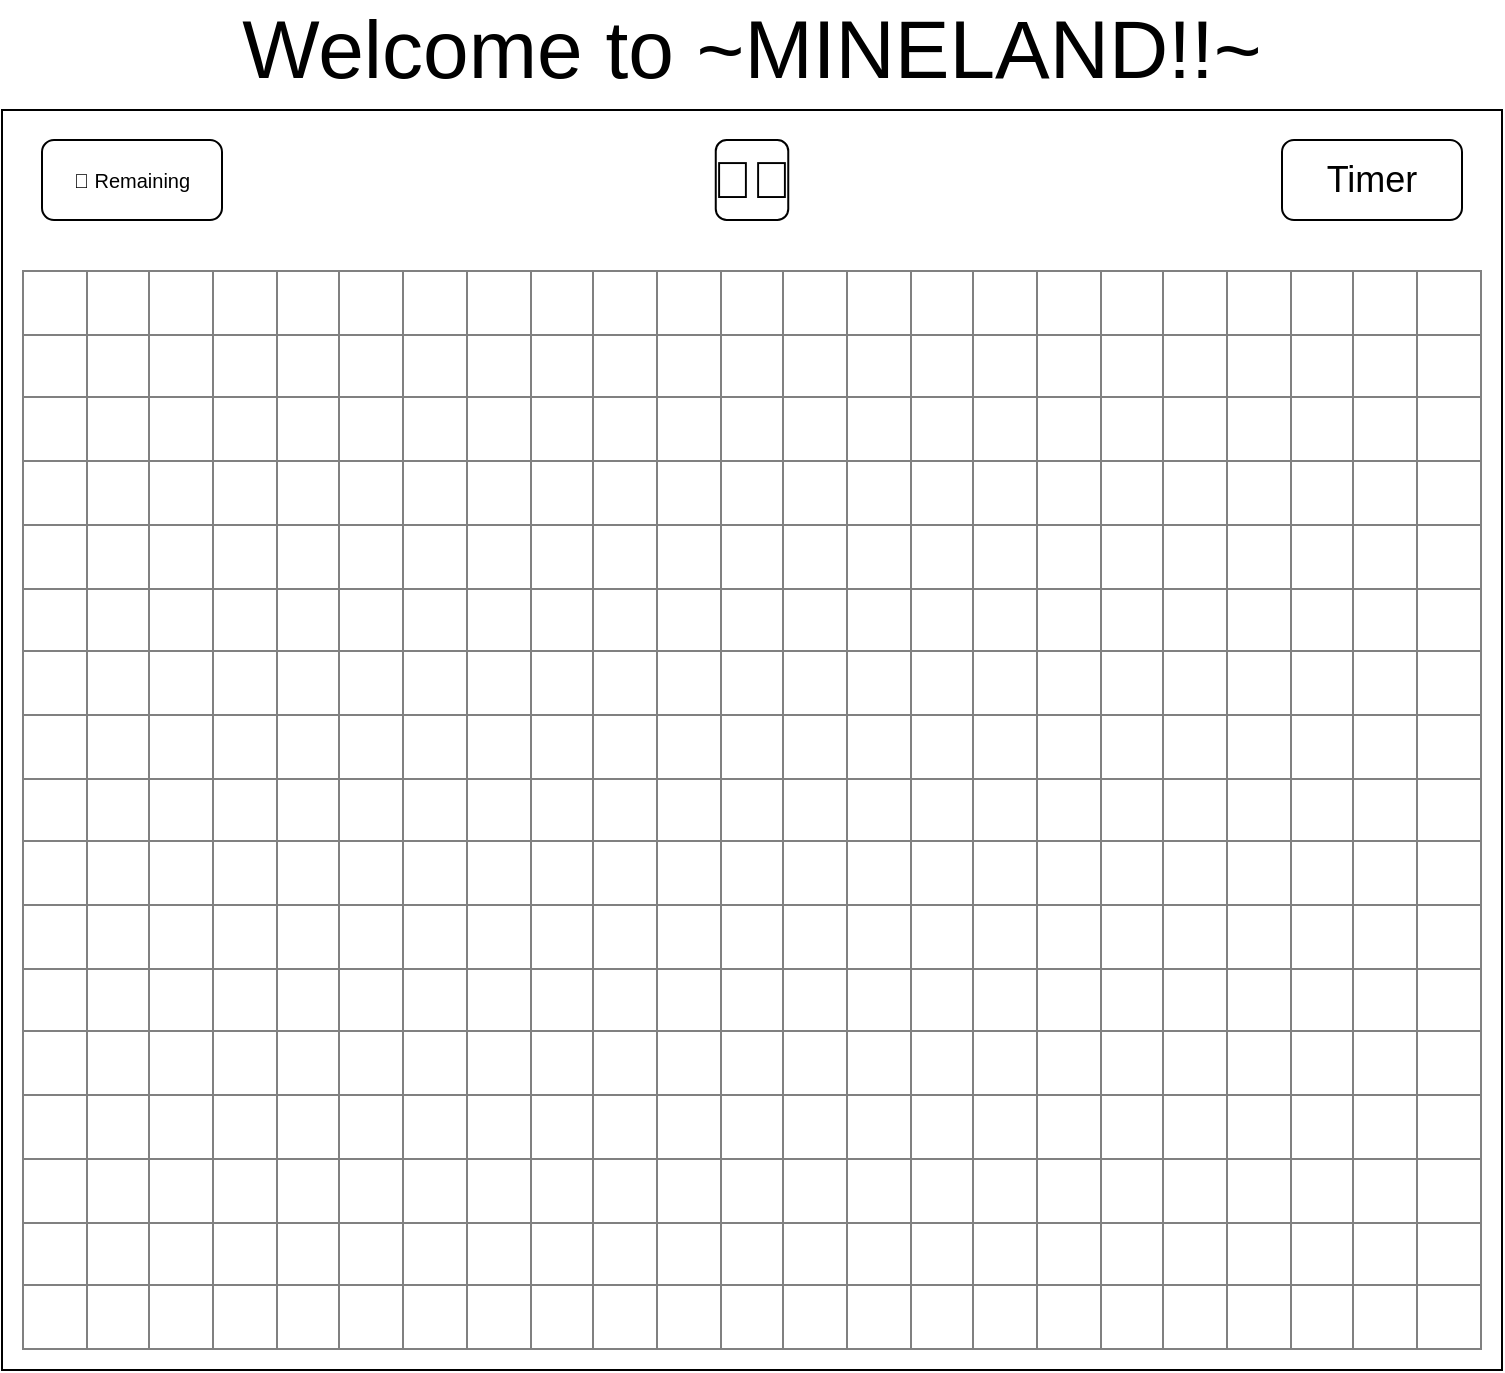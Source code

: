 <mxfile version="12.6.5" type="device"><diagram id="J-NhfYcKTPJryVMu2yXs" name="Page-1"><mxGraphModel dx="1298" dy="848" grid="1" gridSize="10" guides="1" tooltips="1" connect="1" arrows="1" fold="1" page="1" pageScale="1" pageWidth="850" pageHeight="1100" math="0" shadow="0"><root><mxCell id="0"/><mxCell id="1" parent="0"/><mxCell id="0jtxg69wmyGLFCzab2Te-1" value="&lt;table&gt;&lt;tbody&gt;&lt;tr&gt;&lt;td&gt;&lt;br&gt;&lt;/td&gt;&lt;td&gt;&lt;br&gt;&lt;/td&gt;&lt;td&gt;&lt;br&gt;&lt;/td&gt;&lt;td&gt;&lt;br&gt;&lt;/td&gt;&lt;td&gt;&lt;br&gt;&lt;/td&gt;&lt;/tr&gt;&lt;tr&gt;&lt;td&gt;&lt;br&gt;&lt;/td&gt;&lt;td&gt;&lt;br&gt;&lt;/td&gt;&lt;td&gt;&lt;br&gt;&lt;/td&gt;&lt;td&gt;&lt;br&gt;&lt;/td&gt;&lt;td&gt;&lt;br&gt;&lt;/td&gt;&lt;/tr&gt;&lt;tr&gt;&lt;td&gt;&lt;br&gt;&lt;/td&gt;&lt;td&gt;&lt;br&gt;&lt;/td&gt;&lt;td&gt;&lt;br&gt;&lt;/td&gt;&lt;td&gt;&lt;br&gt;&lt;/td&gt;&lt;td&gt;&lt;br&gt;&lt;/td&gt;&lt;/tr&gt;&lt;tr&gt;&lt;td&gt;&lt;br&gt;&lt;/td&gt;&lt;td&gt;&lt;br&gt;&lt;/td&gt;&lt;td&gt;&lt;br&gt;&lt;/td&gt;&lt;td&gt;&lt;br&gt;&lt;/td&gt;&lt;td&gt;&lt;br&gt;&lt;/td&gt;&lt;/tr&gt;&lt;/tbody&gt;&lt;/table&gt;" style="rounded=0;whiteSpace=wrap;html=1;" vertex="1" parent="1"><mxGeometry x="50" y="80" width="750" height="630" as="geometry"/></mxCell><mxCell id="0jtxg69wmyGLFCzab2Te-2" value="Welcome to ~MINELAND!!~" style="text;html=1;strokeColor=none;fillColor=none;align=center;verticalAlign=middle;whiteSpace=wrap;rounded=0;fontSize=41;" vertex="1" parent="1"><mxGeometry x="80" y="40" width="690" height="20" as="geometry"/></mxCell><mxCell id="0jtxg69wmyGLFCzab2Te-3" value="&lt;font style=&quot;font-size: 26px;&quot;&gt;👋🏼&lt;/font&gt;" style="rounded=1;whiteSpace=wrap;html=1;fontSize=26;" vertex="1" parent="1"><mxGeometry x="406.88" y="95" width="36.25" height="40" as="geometry"/></mxCell><mxCell id="0jtxg69wmyGLFCzab2Te-5" value="&lt;table style=&quot;width: 100% ; height: 100% ; border-collapse: collapse ; font-size: 3px&quot; width=&quot;100%&quot; cellpadding=&quot;10&quot; border=&quot;1&quot;&gt;&lt;tbody style=&quot;font-size: 3px&quot;&gt;&lt;tr style=&quot;font-size: 3px&quot;&gt;&lt;td style=&quot;font-size: 3px&quot; align=&quot;center&quot;&gt;&lt;br style=&quot;font-size: 3px&quot;&gt;&lt;/td&gt;&lt;td style=&quot;font-size: 3px&quot; align=&quot;center&quot;&gt;&lt;br style=&quot;font-size: 3px&quot;&gt;&lt;/td&gt;&lt;td style=&quot;font-size: 3px&quot; align=&quot;center&quot;&gt;&lt;br style=&quot;font-size: 3px&quot;&gt;&lt;/td&gt;&lt;td style=&quot;font-size: 3px&quot;&gt;&lt;br style=&quot;font-size: 3px&quot;&gt;&lt;/td&gt;&lt;td style=&quot;font-size: 3px&quot;&gt;&lt;br&gt;&lt;/td&gt;&lt;td style=&quot;font-size: 3px&quot;&gt;&lt;br style=&quot;font-size: 3px&quot;&gt;&lt;/td&gt;&lt;td style=&quot;font-size: 3px&quot;&gt;&lt;br style=&quot;font-size: 3px&quot;&gt;&lt;/td&gt;&lt;td style=&quot;font-size: 3px&quot;&gt;&lt;br style=&quot;font-size: 3px&quot;&gt;&lt;/td&gt;&lt;td style=&quot;font-size: 3px&quot;&gt;&lt;br style=&quot;font-size: 3px&quot;&gt;&lt;/td&gt;&lt;td style=&quot;font-size: 3px&quot;&gt;&lt;br style=&quot;font-size: 3px&quot;&gt;&lt;/td&gt;&lt;td style=&quot;font-size: 3px&quot;&gt;&lt;br style=&quot;font-size: 3px&quot;&gt;&lt;/td&gt;&lt;td style=&quot;font-size: 3px&quot;&gt;&lt;br style=&quot;font-size: 3px&quot;&gt;&lt;/td&gt;&lt;td&gt;&lt;br&gt;&lt;/td&gt;&lt;td&gt;&lt;br&gt;&lt;/td&gt;&lt;td&gt;&lt;br&gt;&lt;/td&gt;&lt;td&gt;&lt;br&gt;&lt;/td&gt;&lt;td&gt;&lt;br&gt;&lt;/td&gt;&lt;td&gt;&lt;br&gt;&lt;/td&gt;&lt;td&gt;&lt;br&gt;&lt;/td&gt;&lt;td&gt;&lt;br&gt;&lt;/td&gt;&lt;td&gt;&lt;br&gt;&lt;/td&gt;&lt;td style=&quot;font-size: 3px&quot;&gt;&lt;br style=&quot;font-size: 3px&quot;&gt;&lt;/td&gt;&lt;td style=&quot;font-size: 3px&quot;&gt;&lt;br style=&quot;font-size: 3px&quot;&gt;&lt;/td&gt;&lt;/tr&gt;&lt;tr style=&quot;font-size: 3px&quot;&gt;&lt;td style=&quot;font-size: 3px&quot; align=&quot;center&quot;&gt;&lt;br style=&quot;font-size: 3px&quot;&gt;&lt;/td&gt;&lt;td style=&quot;font-size: 3px&quot; align=&quot;center&quot;&gt;&lt;br style=&quot;font-size: 3px&quot;&gt;&lt;/td&gt;&lt;td style=&quot;font-size: 3px&quot; align=&quot;center&quot;&gt;&lt;br style=&quot;font-size: 3px&quot;&gt;&lt;/td&gt;&lt;td style=&quot;font-size: 3px&quot;&gt;&lt;br style=&quot;font-size: 3px&quot;&gt;&lt;/td&gt;&lt;td style=&quot;font-size: 3px&quot;&gt;&lt;br style=&quot;font-size: 3px&quot;&gt;&lt;/td&gt;&lt;td style=&quot;font-size: 3px&quot;&gt;&lt;br style=&quot;font-size: 3px&quot;&gt;&lt;/td&gt;&lt;td style=&quot;font-size: 3px&quot;&gt;&lt;br style=&quot;font-size: 3px&quot;&gt;&lt;/td&gt;&lt;td style=&quot;font-size: 3px&quot;&gt;&lt;br style=&quot;font-size: 3px&quot;&gt;&lt;/td&gt;&lt;td style=&quot;font-size: 3px&quot;&gt;&lt;br style=&quot;font-size: 3px&quot;&gt;&lt;/td&gt;&lt;td style=&quot;font-size: 3px&quot;&gt;&lt;br style=&quot;font-size: 3px&quot;&gt;&lt;/td&gt;&lt;td style=&quot;font-size: 3px&quot;&gt;&lt;br style=&quot;font-size: 3px&quot;&gt;&lt;/td&gt;&lt;td style=&quot;font-size: 3px&quot;&gt;&lt;br style=&quot;font-size: 3px&quot;&gt;&lt;/td&gt;&lt;td&gt;&lt;br&gt;&lt;/td&gt;&lt;td&gt;&lt;br&gt;&lt;/td&gt;&lt;td&gt;&lt;br&gt;&lt;/td&gt;&lt;td&gt;&lt;br&gt;&lt;/td&gt;&lt;td&gt;&lt;br&gt;&lt;/td&gt;&lt;td&gt;&lt;br&gt;&lt;/td&gt;&lt;td&gt;&lt;br&gt;&lt;/td&gt;&lt;td&gt;&lt;br&gt;&lt;/td&gt;&lt;td&gt;&lt;br&gt;&lt;/td&gt;&lt;td style=&quot;font-size: 3px&quot;&gt;&lt;br style=&quot;font-size: 3px&quot;&gt;&lt;/td&gt;&lt;td style=&quot;font-size: 3px&quot;&gt;&lt;br style=&quot;font-size: 3px&quot;&gt;&lt;/td&gt;&lt;/tr&gt;&lt;tr style=&quot;font-size: 3px&quot;&gt;&lt;td style=&quot;font-size: 3px&quot;&gt;&lt;br style=&quot;font-size: 3px&quot;&gt;&lt;/td&gt;&lt;td style=&quot;font-size: 3px&quot;&gt;&lt;br style=&quot;font-size: 3px&quot;&gt;&lt;/td&gt;&lt;td style=&quot;font-size: 3px&quot;&gt;&lt;br style=&quot;font-size: 3px&quot;&gt;&lt;/td&gt;&lt;td style=&quot;font-size: 3px&quot;&gt;&lt;br style=&quot;font-size: 3px&quot;&gt;&lt;/td&gt;&lt;td style=&quot;font-size: 3px&quot;&gt;&lt;br style=&quot;font-size: 3px&quot;&gt;&lt;/td&gt;&lt;td style=&quot;font-size: 3px&quot;&gt;&lt;br style=&quot;font-size: 3px&quot;&gt;&lt;/td&gt;&lt;td style=&quot;font-size: 3px&quot;&gt;&lt;br style=&quot;font-size: 3px&quot;&gt;&lt;/td&gt;&lt;td style=&quot;font-size: 3px&quot;&gt;&lt;br style=&quot;font-size: 3px&quot;&gt;&lt;/td&gt;&lt;td style=&quot;font-size: 3px&quot;&gt;&lt;br style=&quot;font-size: 3px&quot;&gt;&lt;/td&gt;&lt;td style=&quot;font-size: 3px&quot;&gt;&lt;br style=&quot;font-size: 3px&quot;&gt;&lt;/td&gt;&lt;td style=&quot;font-size: 3px&quot;&gt;&lt;br style=&quot;font-size: 3px&quot;&gt;&lt;/td&gt;&lt;td style=&quot;font-size: 3px&quot;&gt;&lt;br style=&quot;font-size: 3px&quot;&gt;&lt;/td&gt;&lt;td&gt;&lt;br&gt;&lt;/td&gt;&lt;td&gt;&lt;br&gt;&lt;/td&gt;&lt;td&gt;&lt;br&gt;&lt;/td&gt;&lt;td&gt;&lt;br&gt;&lt;/td&gt;&lt;td&gt;&lt;br&gt;&lt;/td&gt;&lt;td&gt;&lt;br&gt;&lt;/td&gt;&lt;td&gt;&lt;br&gt;&lt;/td&gt;&lt;td&gt;&lt;br&gt;&lt;/td&gt;&lt;td&gt;&lt;br&gt;&lt;/td&gt;&lt;td style=&quot;font-size: 3px&quot;&gt;&lt;br style=&quot;font-size: 3px&quot;&gt;&lt;/td&gt;&lt;td style=&quot;font-size: 3px&quot;&gt;&lt;br style=&quot;font-size: 3px&quot;&gt;&lt;/td&gt;&lt;/tr&gt;&lt;tr style=&quot;font-size: 3px&quot;&gt;&lt;td style=&quot;font-size: 3px&quot; align=&quot;center&quot;&gt;&lt;br style=&quot;font-size: 3px&quot;&gt;&lt;/td&gt;&lt;td style=&quot;font-size: 3px&quot; align=&quot;center&quot;&gt;&lt;br style=&quot;font-size: 3px&quot;&gt;&lt;/td&gt;&lt;td style=&quot;font-size: 3px&quot; align=&quot;center&quot;&gt;&lt;br style=&quot;font-size: 3px&quot;&gt;&lt;/td&gt;&lt;td style=&quot;font-size: 3px&quot;&gt;&lt;br style=&quot;font-size: 3px&quot;&gt;&lt;/td&gt;&lt;td style=&quot;font-size: 3px&quot;&gt;&lt;br style=&quot;font-size: 3px&quot;&gt;&lt;/td&gt;&lt;td style=&quot;font-size: 3px&quot;&gt;&lt;br style=&quot;font-size: 3px&quot;&gt;&lt;/td&gt;&lt;td style=&quot;font-size: 3px&quot;&gt;&lt;br style=&quot;font-size: 3px&quot;&gt;&lt;/td&gt;&lt;td style=&quot;font-size: 3px&quot;&gt;&lt;br style=&quot;font-size: 3px&quot;&gt;&lt;/td&gt;&lt;td style=&quot;font-size: 3px&quot;&gt;&lt;br style=&quot;font-size: 3px&quot;&gt;&lt;/td&gt;&lt;td style=&quot;font-size: 3px&quot;&gt;&lt;br style=&quot;font-size: 3px&quot;&gt;&lt;/td&gt;&lt;td style=&quot;font-size: 3px&quot;&gt;&lt;br style=&quot;font-size: 3px&quot;&gt;&lt;/td&gt;&lt;td style=&quot;font-size: 3px&quot;&gt;&lt;br style=&quot;font-size: 3px&quot;&gt;&lt;/td&gt;&lt;td&gt;&lt;br&gt;&lt;/td&gt;&lt;td&gt;&lt;br&gt;&lt;/td&gt;&lt;td&gt;&lt;br&gt;&lt;/td&gt;&lt;td&gt;&lt;br&gt;&lt;/td&gt;&lt;td&gt;&lt;br&gt;&lt;/td&gt;&lt;td&gt;&lt;br&gt;&lt;/td&gt;&lt;td&gt;&lt;br&gt;&lt;/td&gt;&lt;td&gt;&lt;br&gt;&lt;/td&gt;&lt;td&gt;&lt;br&gt;&lt;/td&gt;&lt;td style=&quot;font-size: 3px&quot;&gt;&lt;br style=&quot;font-size: 3px&quot;&gt;&lt;/td&gt;&lt;td style=&quot;font-size: 3px&quot;&gt;&lt;br style=&quot;font-size: 3px&quot;&gt;&lt;/td&gt;&lt;/tr&gt;&lt;tr style=&quot;font-size: 3px&quot;&gt;&lt;td style=&quot;font-size: 3px&quot;&gt;&lt;br style=&quot;font-size: 3px&quot;&gt;&lt;/td&gt;&lt;td style=&quot;font-size: 3px&quot;&gt;&lt;br style=&quot;font-size: 3px&quot;&gt;&lt;/td&gt;&lt;td style=&quot;font-size: 3px&quot;&gt;&lt;br style=&quot;font-size: 3px&quot;&gt;&lt;/td&gt;&lt;td style=&quot;font-size: 3px&quot;&gt;&lt;br style=&quot;font-size: 3px&quot;&gt;&lt;/td&gt;&lt;td style=&quot;font-size: 3px&quot;&gt;&lt;br style=&quot;font-size: 3px&quot;&gt;&lt;/td&gt;&lt;td style=&quot;font-size: 3px&quot;&gt;&lt;br style=&quot;font-size: 3px&quot;&gt;&lt;/td&gt;&lt;td style=&quot;font-size: 3px&quot;&gt;&lt;br style=&quot;font-size: 3px&quot;&gt;&lt;/td&gt;&lt;td style=&quot;font-size: 3px&quot;&gt;&lt;br style=&quot;font-size: 3px&quot;&gt;&lt;/td&gt;&lt;td style=&quot;font-size: 3px&quot;&gt;&lt;br style=&quot;font-size: 3px&quot;&gt;&lt;/td&gt;&lt;td style=&quot;font-size: 3px&quot;&gt;&lt;br style=&quot;font-size: 3px&quot;&gt;&lt;/td&gt;&lt;td style=&quot;font-size: 3px&quot;&gt;&lt;br style=&quot;font-size: 3px&quot;&gt;&lt;/td&gt;&lt;td style=&quot;font-size: 3px&quot;&gt;&lt;br style=&quot;font-size: 3px&quot;&gt;&lt;/td&gt;&lt;td&gt;&lt;br&gt;&lt;/td&gt;&lt;td&gt;&lt;br&gt;&lt;/td&gt;&lt;td&gt;&lt;br&gt;&lt;/td&gt;&lt;td&gt;&lt;br&gt;&lt;/td&gt;&lt;td&gt;&lt;br&gt;&lt;/td&gt;&lt;td&gt;&lt;br&gt;&lt;/td&gt;&lt;td&gt;&lt;br&gt;&lt;/td&gt;&lt;td&gt;&lt;br&gt;&lt;/td&gt;&lt;td&gt;&lt;br&gt;&lt;/td&gt;&lt;td style=&quot;font-size: 3px&quot;&gt;&lt;br style=&quot;font-size: 3px&quot;&gt;&lt;/td&gt;&lt;td style=&quot;font-size: 3px&quot;&gt;&lt;br style=&quot;font-size: 3px&quot;&gt;&lt;/td&gt;&lt;/tr&gt;&lt;tr style=&quot;font-size: 3px&quot;&gt;&lt;td style=&quot;font-size: 3px&quot;&gt;&lt;br style=&quot;font-size: 3px&quot;&gt;&lt;/td&gt;&lt;td style=&quot;font-size: 3px&quot;&gt;&lt;br style=&quot;font-size: 3px&quot;&gt;&lt;/td&gt;&lt;td style=&quot;font-size: 3px&quot;&gt;&lt;br style=&quot;font-size: 3px&quot;&gt;&lt;/td&gt;&lt;td style=&quot;font-size: 3px&quot;&gt;&lt;br style=&quot;font-size: 3px&quot;&gt;&lt;/td&gt;&lt;td style=&quot;font-size: 3px&quot;&gt;&lt;br style=&quot;font-size: 3px&quot;&gt;&lt;/td&gt;&lt;td style=&quot;font-size: 3px&quot;&gt;&lt;br style=&quot;font-size: 3px&quot;&gt;&lt;/td&gt;&lt;td style=&quot;font-size: 3px&quot;&gt;&lt;br style=&quot;font-size: 3px&quot;&gt;&lt;/td&gt;&lt;td style=&quot;font-size: 3px&quot;&gt;&lt;br style=&quot;font-size: 3px&quot;&gt;&lt;/td&gt;&lt;td style=&quot;font-size: 3px&quot;&gt;&lt;br style=&quot;font-size: 3px&quot;&gt;&lt;/td&gt;&lt;td style=&quot;font-size: 3px&quot;&gt;&lt;br style=&quot;font-size: 3px&quot;&gt;&lt;/td&gt;&lt;td style=&quot;font-size: 3px&quot;&gt;&lt;br style=&quot;font-size: 3px&quot;&gt;&lt;/td&gt;&lt;td style=&quot;font-size: 3px&quot;&gt;&lt;br style=&quot;font-size: 3px&quot;&gt;&lt;/td&gt;&lt;td&gt;&lt;br&gt;&lt;/td&gt;&lt;td&gt;&lt;br&gt;&lt;/td&gt;&lt;td&gt;&lt;br&gt;&lt;/td&gt;&lt;td&gt;&lt;br&gt;&lt;/td&gt;&lt;td&gt;&lt;br&gt;&lt;/td&gt;&lt;td&gt;&lt;br&gt;&lt;/td&gt;&lt;td&gt;&lt;br&gt;&lt;/td&gt;&lt;td&gt;&lt;br&gt;&lt;/td&gt;&lt;td&gt;&lt;br&gt;&lt;/td&gt;&lt;td style=&quot;font-size: 3px&quot;&gt;&lt;br style=&quot;font-size: 3px&quot;&gt;&lt;/td&gt;&lt;td style=&quot;font-size: 3px&quot;&gt;&lt;br style=&quot;font-size: 3px&quot;&gt;&lt;/td&gt;&lt;/tr&gt;&lt;tr style=&quot;font-size: 3px&quot;&gt;&lt;td style=&quot;font-size: 3px&quot;&gt;&lt;br style=&quot;font-size: 3px&quot;&gt;&lt;/td&gt;&lt;td style=&quot;font-size: 3px&quot;&gt;&lt;br style=&quot;font-size: 3px&quot;&gt;&lt;/td&gt;&lt;td style=&quot;font-size: 3px&quot;&gt;&lt;br style=&quot;font-size: 3px&quot;&gt;&lt;/td&gt;&lt;td style=&quot;font-size: 3px&quot;&gt;&lt;br style=&quot;font-size: 3px&quot;&gt;&lt;/td&gt;&lt;td style=&quot;font-size: 3px&quot;&gt;&lt;br style=&quot;font-size: 3px&quot;&gt;&lt;/td&gt;&lt;td style=&quot;font-size: 3px&quot;&gt;&lt;br style=&quot;font-size: 3px&quot;&gt;&lt;/td&gt;&lt;td style=&quot;font-size: 3px&quot;&gt;&lt;br style=&quot;font-size: 3px&quot;&gt;&lt;/td&gt;&lt;td style=&quot;font-size: 3px&quot;&gt;&lt;br style=&quot;font-size: 3px&quot;&gt;&lt;/td&gt;&lt;td style=&quot;font-size: 3px&quot;&gt;&lt;br style=&quot;font-size: 3px&quot;&gt;&lt;/td&gt;&lt;td style=&quot;font-size: 3px&quot;&gt;&lt;br style=&quot;font-size: 3px&quot;&gt;&lt;/td&gt;&lt;td style=&quot;font-size: 3px&quot;&gt;&lt;br style=&quot;font-size: 3px&quot;&gt;&lt;/td&gt;&lt;td style=&quot;font-size: 3px&quot;&gt;&lt;br style=&quot;font-size: 3px&quot;&gt;&lt;/td&gt;&lt;td&gt;&lt;br&gt;&lt;/td&gt;&lt;td&gt;&lt;br&gt;&lt;/td&gt;&lt;td&gt;&lt;br&gt;&lt;/td&gt;&lt;td&gt;&lt;br&gt;&lt;/td&gt;&lt;td&gt;&lt;br&gt;&lt;/td&gt;&lt;td&gt;&lt;br&gt;&lt;/td&gt;&lt;td&gt;&lt;br&gt;&lt;/td&gt;&lt;td&gt;&lt;br&gt;&lt;/td&gt;&lt;td&gt;&lt;br&gt;&lt;/td&gt;&lt;td style=&quot;font-size: 3px&quot;&gt;&lt;br style=&quot;font-size: 3px&quot;&gt;&lt;/td&gt;&lt;td style=&quot;font-size: 3px&quot;&gt;&lt;br style=&quot;font-size: 3px&quot;&gt;&lt;/td&gt;&lt;/tr&gt;&lt;tr&gt;&lt;td&gt;&lt;br&gt;&lt;/td&gt;&lt;td&gt;&lt;br&gt;&lt;/td&gt;&lt;td&gt;&lt;br&gt;&lt;/td&gt;&lt;td&gt;&lt;br&gt;&lt;/td&gt;&lt;td&gt;&lt;br&gt;&lt;/td&gt;&lt;td&gt;&lt;br&gt;&lt;/td&gt;&lt;td&gt;&lt;br&gt;&lt;/td&gt;&lt;td&gt;&lt;br&gt;&lt;/td&gt;&lt;td&gt;&lt;br&gt;&lt;/td&gt;&lt;td&gt;&lt;br&gt;&lt;/td&gt;&lt;td&gt;&lt;br&gt;&lt;/td&gt;&lt;td&gt;&lt;br&gt;&lt;/td&gt;&lt;td&gt;&lt;br&gt;&lt;/td&gt;&lt;td&gt;&lt;br&gt;&lt;/td&gt;&lt;td&gt;&lt;br&gt;&lt;/td&gt;&lt;td&gt;&lt;br&gt;&lt;/td&gt;&lt;td&gt;&lt;br&gt;&lt;/td&gt;&lt;td&gt;&lt;br&gt;&lt;/td&gt;&lt;td&gt;&lt;br&gt;&lt;/td&gt;&lt;td&gt;&lt;br&gt;&lt;/td&gt;&lt;td&gt;&lt;br&gt;&lt;/td&gt;&lt;td&gt;&lt;br&gt;&lt;/td&gt;&lt;td&gt;&lt;br&gt;&lt;/td&gt;&lt;/tr&gt;&lt;tr&gt;&lt;td&gt;&lt;br&gt;&lt;/td&gt;&lt;td&gt;&lt;br&gt;&lt;/td&gt;&lt;td&gt;&lt;br&gt;&lt;/td&gt;&lt;td&gt;&lt;br&gt;&lt;/td&gt;&lt;td&gt;&lt;br&gt;&lt;/td&gt;&lt;td&gt;&lt;br&gt;&lt;/td&gt;&lt;td&gt;&lt;br&gt;&lt;/td&gt;&lt;td&gt;&lt;br&gt;&lt;/td&gt;&lt;td&gt;&lt;br&gt;&lt;/td&gt;&lt;td&gt;&lt;br&gt;&lt;/td&gt;&lt;td&gt;&lt;br&gt;&lt;/td&gt;&lt;td&gt;&lt;br&gt;&lt;/td&gt;&lt;td&gt;&lt;br&gt;&lt;/td&gt;&lt;td&gt;&lt;br&gt;&lt;/td&gt;&lt;td&gt;&lt;br&gt;&lt;/td&gt;&lt;td&gt;&lt;br&gt;&lt;/td&gt;&lt;td&gt;&lt;br&gt;&lt;/td&gt;&lt;td&gt;&lt;br&gt;&lt;/td&gt;&lt;td&gt;&lt;br&gt;&lt;/td&gt;&lt;td&gt;&lt;br&gt;&lt;/td&gt;&lt;td&gt;&lt;br&gt;&lt;/td&gt;&lt;td&gt;&lt;br&gt;&lt;/td&gt;&lt;td&gt;&lt;br&gt;&lt;/td&gt;&lt;/tr&gt;&lt;tr&gt;&lt;td&gt;&lt;br&gt;&lt;/td&gt;&lt;td&gt;&lt;br&gt;&lt;/td&gt;&lt;td&gt;&lt;br&gt;&lt;/td&gt;&lt;td&gt;&lt;br&gt;&lt;/td&gt;&lt;td&gt;&lt;br&gt;&lt;/td&gt;&lt;td&gt;&lt;br&gt;&lt;/td&gt;&lt;td&gt;&lt;br&gt;&lt;/td&gt;&lt;td&gt;&lt;br&gt;&lt;/td&gt;&lt;td&gt;&lt;br&gt;&lt;/td&gt;&lt;td&gt;&lt;br&gt;&lt;/td&gt;&lt;td&gt;&lt;br&gt;&lt;/td&gt;&lt;td&gt;&lt;br&gt;&lt;/td&gt;&lt;td&gt;&lt;br&gt;&lt;/td&gt;&lt;td&gt;&lt;br&gt;&lt;/td&gt;&lt;td&gt;&lt;br&gt;&lt;/td&gt;&lt;td&gt;&lt;br&gt;&lt;/td&gt;&lt;td&gt;&lt;br&gt;&lt;/td&gt;&lt;td&gt;&lt;br&gt;&lt;/td&gt;&lt;td&gt;&lt;br&gt;&lt;/td&gt;&lt;td&gt;&lt;br&gt;&lt;/td&gt;&lt;td&gt;&lt;br&gt;&lt;/td&gt;&lt;td&gt;&lt;br&gt;&lt;/td&gt;&lt;td&gt;&lt;br&gt;&lt;/td&gt;&lt;/tr&gt;&lt;tr&gt;&lt;td&gt;&lt;br&gt;&lt;/td&gt;&lt;td&gt;&lt;br&gt;&lt;/td&gt;&lt;td&gt;&lt;br&gt;&lt;/td&gt;&lt;td&gt;&lt;br&gt;&lt;/td&gt;&lt;td&gt;&lt;br&gt;&lt;/td&gt;&lt;td&gt;&lt;br&gt;&lt;/td&gt;&lt;td&gt;&lt;br&gt;&lt;/td&gt;&lt;td&gt;&lt;br&gt;&lt;/td&gt;&lt;td&gt;&lt;br&gt;&lt;/td&gt;&lt;td&gt;&lt;br&gt;&lt;/td&gt;&lt;td&gt;&lt;br&gt;&lt;/td&gt;&lt;td&gt;&lt;br&gt;&lt;/td&gt;&lt;td&gt;&lt;br&gt;&lt;/td&gt;&lt;td&gt;&lt;br&gt;&lt;/td&gt;&lt;td&gt;&lt;br&gt;&lt;/td&gt;&lt;td&gt;&lt;br&gt;&lt;/td&gt;&lt;td&gt;&lt;br&gt;&lt;/td&gt;&lt;td&gt;&lt;br&gt;&lt;/td&gt;&lt;td&gt;&lt;br&gt;&lt;/td&gt;&lt;td&gt;&lt;br&gt;&lt;/td&gt;&lt;td&gt;&lt;br&gt;&lt;/td&gt;&lt;td&gt;&lt;br&gt;&lt;/td&gt;&lt;td&gt;&lt;br&gt;&lt;/td&gt;&lt;/tr&gt;&lt;tr&gt;&lt;td&gt;&lt;br&gt;&lt;/td&gt;&lt;td&gt;&lt;br&gt;&lt;/td&gt;&lt;td&gt;&lt;br&gt;&lt;/td&gt;&lt;td&gt;&lt;br&gt;&lt;/td&gt;&lt;td&gt;&lt;br&gt;&lt;/td&gt;&lt;td&gt;&lt;br&gt;&lt;/td&gt;&lt;td&gt;&lt;br&gt;&lt;/td&gt;&lt;td&gt;&lt;br&gt;&lt;/td&gt;&lt;td&gt;&lt;br&gt;&lt;/td&gt;&lt;td&gt;&lt;br&gt;&lt;/td&gt;&lt;td&gt;&lt;br&gt;&lt;/td&gt;&lt;td&gt;&lt;br&gt;&lt;/td&gt;&lt;td&gt;&lt;br&gt;&lt;/td&gt;&lt;td&gt;&lt;br&gt;&lt;/td&gt;&lt;td&gt;&lt;br&gt;&lt;/td&gt;&lt;td&gt;&lt;br&gt;&lt;/td&gt;&lt;td&gt;&lt;br&gt;&lt;/td&gt;&lt;td&gt;&lt;br&gt;&lt;/td&gt;&lt;td&gt;&lt;br&gt;&lt;/td&gt;&lt;td&gt;&lt;br&gt;&lt;/td&gt;&lt;td&gt;&lt;br&gt;&lt;/td&gt;&lt;td&gt;&lt;br&gt;&lt;/td&gt;&lt;td&gt;&lt;br&gt;&lt;/td&gt;&lt;/tr&gt;&lt;tr&gt;&lt;td&gt;&lt;br&gt;&lt;/td&gt;&lt;td&gt;&lt;br&gt;&lt;/td&gt;&lt;td&gt;&lt;br&gt;&lt;/td&gt;&lt;td&gt;&lt;br&gt;&lt;/td&gt;&lt;td&gt;&lt;br&gt;&lt;/td&gt;&lt;td&gt;&lt;br&gt;&lt;/td&gt;&lt;td&gt;&lt;br&gt;&lt;/td&gt;&lt;td&gt;&lt;br&gt;&lt;/td&gt;&lt;td&gt;&lt;br&gt;&lt;/td&gt;&lt;td&gt;&lt;br&gt;&lt;/td&gt;&lt;td&gt;&lt;br&gt;&lt;/td&gt;&lt;td&gt;&lt;br&gt;&lt;/td&gt;&lt;td&gt;&lt;br&gt;&lt;/td&gt;&lt;td&gt;&lt;br&gt;&lt;/td&gt;&lt;td&gt;&lt;br&gt;&lt;/td&gt;&lt;td&gt;&lt;br&gt;&lt;/td&gt;&lt;td&gt;&lt;br&gt;&lt;/td&gt;&lt;td&gt;&lt;br&gt;&lt;/td&gt;&lt;td&gt;&lt;br&gt;&lt;/td&gt;&lt;td&gt;&lt;br&gt;&lt;/td&gt;&lt;td&gt;&lt;br&gt;&lt;/td&gt;&lt;td&gt;&lt;br&gt;&lt;/td&gt;&lt;td&gt;&lt;br&gt;&lt;/td&gt;&lt;/tr&gt;&lt;tr&gt;&lt;td&gt;&lt;br&gt;&lt;/td&gt;&lt;td&gt;&lt;br&gt;&lt;/td&gt;&lt;td&gt;&lt;br&gt;&lt;/td&gt;&lt;td&gt;&lt;br&gt;&lt;/td&gt;&lt;td&gt;&lt;br&gt;&lt;/td&gt;&lt;td&gt;&lt;br&gt;&lt;/td&gt;&lt;td&gt;&lt;br&gt;&lt;/td&gt;&lt;td&gt;&lt;br&gt;&lt;/td&gt;&lt;td&gt;&lt;br&gt;&lt;/td&gt;&lt;td&gt;&lt;br&gt;&lt;/td&gt;&lt;td&gt;&lt;br&gt;&lt;/td&gt;&lt;td&gt;&lt;br&gt;&lt;/td&gt;&lt;td&gt;&lt;br&gt;&lt;/td&gt;&lt;td&gt;&lt;br&gt;&lt;/td&gt;&lt;td&gt;&lt;br&gt;&lt;/td&gt;&lt;td&gt;&lt;br&gt;&lt;/td&gt;&lt;td&gt;&lt;br&gt;&lt;/td&gt;&lt;td&gt;&lt;br&gt;&lt;/td&gt;&lt;td&gt;&lt;br&gt;&lt;/td&gt;&lt;td&gt;&lt;br&gt;&lt;/td&gt;&lt;td&gt;&lt;br&gt;&lt;/td&gt;&lt;td&gt;&lt;br&gt;&lt;/td&gt;&lt;td&gt;&lt;br&gt;&lt;/td&gt;&lt;/tr&gt;&lt;tr style=&quot;font-size: 3px&quot;&gt;&lt;td style=&quot;font-size: 3px&quot;&gt;&lt;br style=&quot;font-size: 3px&quot;&gt;&lt;/td&gt;&lt;td style=&quot;font-size: 3px&quot;&gt;&lt;br style=&quot;font-size: 3px&quot;&gt;&lt;/td&gt;&lt;td style=&quot;font-size: 3px&quot;&gt;&lt;br style=&quot;font-size: 3px&quot;&gt;&lt;/td&gt;&lt;td style=&quot;font-size: 3px&quot;&gt;&lt;br style=&quot;font-size: 3px&quot;&gt;&lt;/td&gt;&lt;td style=&quot;font-size: 3px&quot;&gt;&lt;br style=&quot;font-size: 3px&quot;&gt;&lt;/td&gt;&lt;td style=&quot;font-size: 3px&quot;&gt;&lt;br style=&quot;font-size: 3px&quot;&gt;&lt;/td&gt;&lt;td style=&quot;font-size: 3px&quot;&gt;&lt;br style=&quot;font-size: 3px&quot;&gt;&lt;/td&gt;&lt;td style=&quot;font-size: 3px&quot;&gt;&lt;br style=&quot;font-size: 3px&quot;&gt;&lt;/td&gt;&lt;td style=&quot;font-size: 3px&quot;&gt;&lt;br style=&quot;font-size: 3px&quot;&gt;&lt;/td&gt;&lt;td style=&quot;font-size: 3px&quot;&gt;&lt;br style=&quot;font-size: 3px&quot;&gt;&lt;/td&gt;&lt;td style=&quot;font-size: 3px&quot;&gt;&lt;br style=&quot;font-size: 3px&quot;&gt;&lt;/td&gt;&lt;td style=&quot;font-size: 3px&quot;&gt;&lt;br style=&quot;font-size: 3px&quot;&gt;&lt;/td&gt;&lt;td&gt;&lt;br&gt;&lt;/td&gt;&lt;td&gt;&lt;br&gt;&lt;/td&gt;&lt;td&gt;&lt;br&gt;&lt;/td&gt;&lt;td&gt;&lt;br&gt;&lt;/td&gt;&lt;td&gt;&lt;br&gt;&lt;/td&gt;&lt;td&gt;&lt;br&gt;&lt;/td&gt;&lt;td&gt;&lt;br&gt;&lt;/td&gt;&lt;td&gt;&lt;br&gt;&lt;/td&gt;&lt;td&gt;&lt;br&gt;&lt;/td&gt;&lt;td style=&quot;font-size: 3px&quot;&gt;&lt;br style=&quot;font-size: 3px&quot;&gt;&lt;/td&gt;&lt;td style=&quot;font-size: 3px&quot;&gt;&lt;br style=&quot;font-size: 3px&quot;&gt;&lt;/td&gt;&lt;/tr&gt;&lt;tr style=&quot;font-size: 3px&quot;&gt;&lt;td style=&quot;font-size: 3px&quot;&gt;&lt;br style=&quot;font-size: 3px&quot;&gt;&lt;/td&gt;&lt;td style=&quot;font-size: 3px&quot;&gt;&lt;br style=&quot;font-size: 3px&quot;&gt;&lt;/td&gt;&lt;td style=&quot;font-size: 3px&quot;&gt;&lt;br style=&quot;font-size: 3px&quot;&gt;&lt;/td&gt;&lt;td style=&quot;font-size: 3px&quot;&gt;&lt;br style=&quot;font-size: 3px&quot;&gt;&lt;/td&gt;&lt;td style=&quot;font-size: 3px&quot;&gt;&lt;br style=&quot;font-size: 3px&quot;&gt;&lt;/td&gt;&lt;td style=&quot;font-size: 3px&quot;&gt;&lt;br style=&quot;font-size: 3px&quot;&gt;&lt;/td&gt;&lt;td style=&quot;font-size: 3px&quot;&gt;&lt;br style=&quot;font-size: 3px&quot;&gt;&lt;/td&gt;&lt;td style=&quot;font-size: 3px&quot;&gt;&lt;br style=&quot;font-size: 3px&quot;&gt;&lt;/td&gt;&lt;td style=&quot;font-size: 3px&quot;&gt;&lt;br style=&quot;font-size: 3px&quot;&gt;&lt;/td&gt;&lt;td style=&quot;font-size: 3px&quot;&gt;&lt;br style=&quot;font-size: 3px&quot;&gt;&lt;/td&gt;&lt;td style=&quot;font-size: 3px&quot;&gt;&lt;br style=&quot;font-size: 3px&quot;&gt;&lt;/td&gt;&lt;td style=&quot;font-size: 3px&quot;&gt;&lt;br style=&quot;font-size: 3px&quot;&gt;&lt;/td&gt;&lt;td&gt;&lt;br&gt;&lt;/td&gt;&lt;td&gt;&lt;br&gt;&lt;/td&gt;&lt;td&gt;&lt;br&gt;&lt;/td&gt;&lt;td&gt;&lt;br&gt;&lt;/td&gt;&lt;td&gt;&lt;br&gt;&lt;/td&gt;&lt;td&gt;&lt;br&gt;&lt;/td&gt;&lt;td&gt;&lt;br&gt;&lt;/td&gt;&lt;td&gt;&lt;br&gt;&lt;/td&gt;&lt;td&gt;&lt;br&gt;&lt;/td&gt;&lt;td style=&quot;font-size: 3px&quot;&gt;&lt;br style=&quot;font-size: 3px&quot;&gt;&lt;/td&gt;&lt;td style=&quot;font-size: 3px&quot;&gt;&lt;br style=&quot;font-size: 3px&quot;&gt;&lt;/td&gt;&lt;/tr&gt;&lt;tr style=&quot;font-size: 3px&quot;&gt;&lt;td style=&quot;font-size: 3px&quot;&gt;&lt;br style=&quot;font-size: 3px&quot;&gt;&lt;/td&gt;&lt;td style=&quot;font-size: 3px&quot;&gt;&lt;br style=&quot;font-size: 3px&quot;&gt;&lt;/td&gt;&lt;td style=&quot;font-size: 3px&quot;&gt;&lt;br style=&quot;font-size: 3px&quot;&gt;&lt;/td&gt;&lt;td style=&quot;font-size: 3px&quot;&gt;&lt;br style=&quot;font-size: 3px&quot;&gt;&lt;/td&gt;&lt;td style=&quot;font-size: 3px&quot;&gt;&lt;br style=&quot;font-size: 3px&quot;&gt;&lt;/td&gt;&lt;td style=&quot;font-size: 3px&quot;&gt;&lt;br style=&quot;font-size: 3px&quot;&gt;&lt;/td&gt;&lt;td style=&quot;font-size: 3px&quot;&gt;&lt;br style=&quot;font-size: 3px&quot;&gt;&lt;/td&gt;&lt;td style=&quot;font-size: 3px&quot;&gt;&lt;br style=&quot;font-size: 3px&quot;&gt;&lt;/td&gt;&lt;td style=&quot;font-size: 3px&quot;&gt;&lt;br style=&quot;font-size: 3px&quot;&gt;&lt;/td&gt;&lt;td style=&quot;font-size: 3px&quot;&gt;&lt;br style=&quot;font-size: 3px&quot;&gt;&lt;/td&gt;&lt;td style=&quot;font-size: 3px&quot;&gt;&lt;br style=&quot;font-size: 3px&quot;&gt;&lt;/td&gt;&lt;td style=&quot;font-size: 3px&quot;&gt;&lt;br style=&quot;font-size: 3px&quot;&gt;&lt;/td&gt;&lt;td&gt;&lt;br&gt;&lt;/td&gt;&lt;td&gt;&lt;br&gt;&lt;/td&gt;&lt;td&gt;&lt;br&gt;&lt;/td&gt;&lt;td&gt;&lt;br&gt;&lt;/td&gt;&lt;td&gt;&lt;br&gt;&lt;/td&gt;&lt;td&gt;&lt;br&gt;&lt;/td&gt;&lt;td&gt;&lt;br&gt;&lt;/td&gt;&lt;td&gt;&lt;br&gt;&lt;/td&gt;&lt;td&gt;&lt;br&gt;&lt;/td&gt;&lt;td style=&quot;font-size: 3px&quot;&gt;&lt;br style=&quot;font-size: 3px&quot;&gt;&lt;/td&gt;&lt;td style=&quot;font-size: 3px&quot;&gt;&lt;br style=&quot;font-size: 3px&quot;&gt;&lt;/td&gt;&lt;/tr&gt;&lt;/tbody&gt;&lt;/table&gt;" style="text;html=1;strokeColor=none;fillColor=none;overflow=fill;fontSize=3;" vertex="1" parent="1"><mxGeometry x="60" y="160" width="730" height="540" as="geometry"/></mxCell><mxCell id="0jtxg69wmyGLFCzab2Te-6" value="&lt;font size=&quot;1&quot;&gt;🚩 Remaining&lt;/font&gt;" style="rounded=1;whiteSpace=wrap;html=1;fontSize=3;" vertex="1" parent="1"><mxGeometry x="70" y="95" width="90" height="40" as="geometry"/></mxCell><mxCell id="0jtxg69wmyGLFCzab2Te-7" value="&lt;font style=&quot;font-size: 18px&quot;&gt;Timer&lt;/font&gt;" style="rounded=1;whiteSpace=wrap;html=1;fontSize=3;" vertex="1" parent="1"><mxGeometry x="690" y="95" width="90" height="40" as="geometry"/></mxCell></root></mxGraphModel></diagram></mxfile>